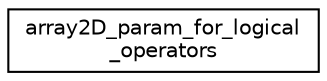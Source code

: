 digraph "Graphical Class Hierarchy"
{
  edge [fontname="Helvetica",fontsize="10",labelfontname="Helvetica",labelfontsize="10"];
  node [fontname="Helvetica",fontsize="10",shape=record];
  rankdir="LR";
  Node0 [label="array2D_param_for_logical\l_operators",height=0.2,width=0.4,color="black", fillcolor="white", style="filled",URL="$structarray2D__param__for__logical__operators.html"];
}
